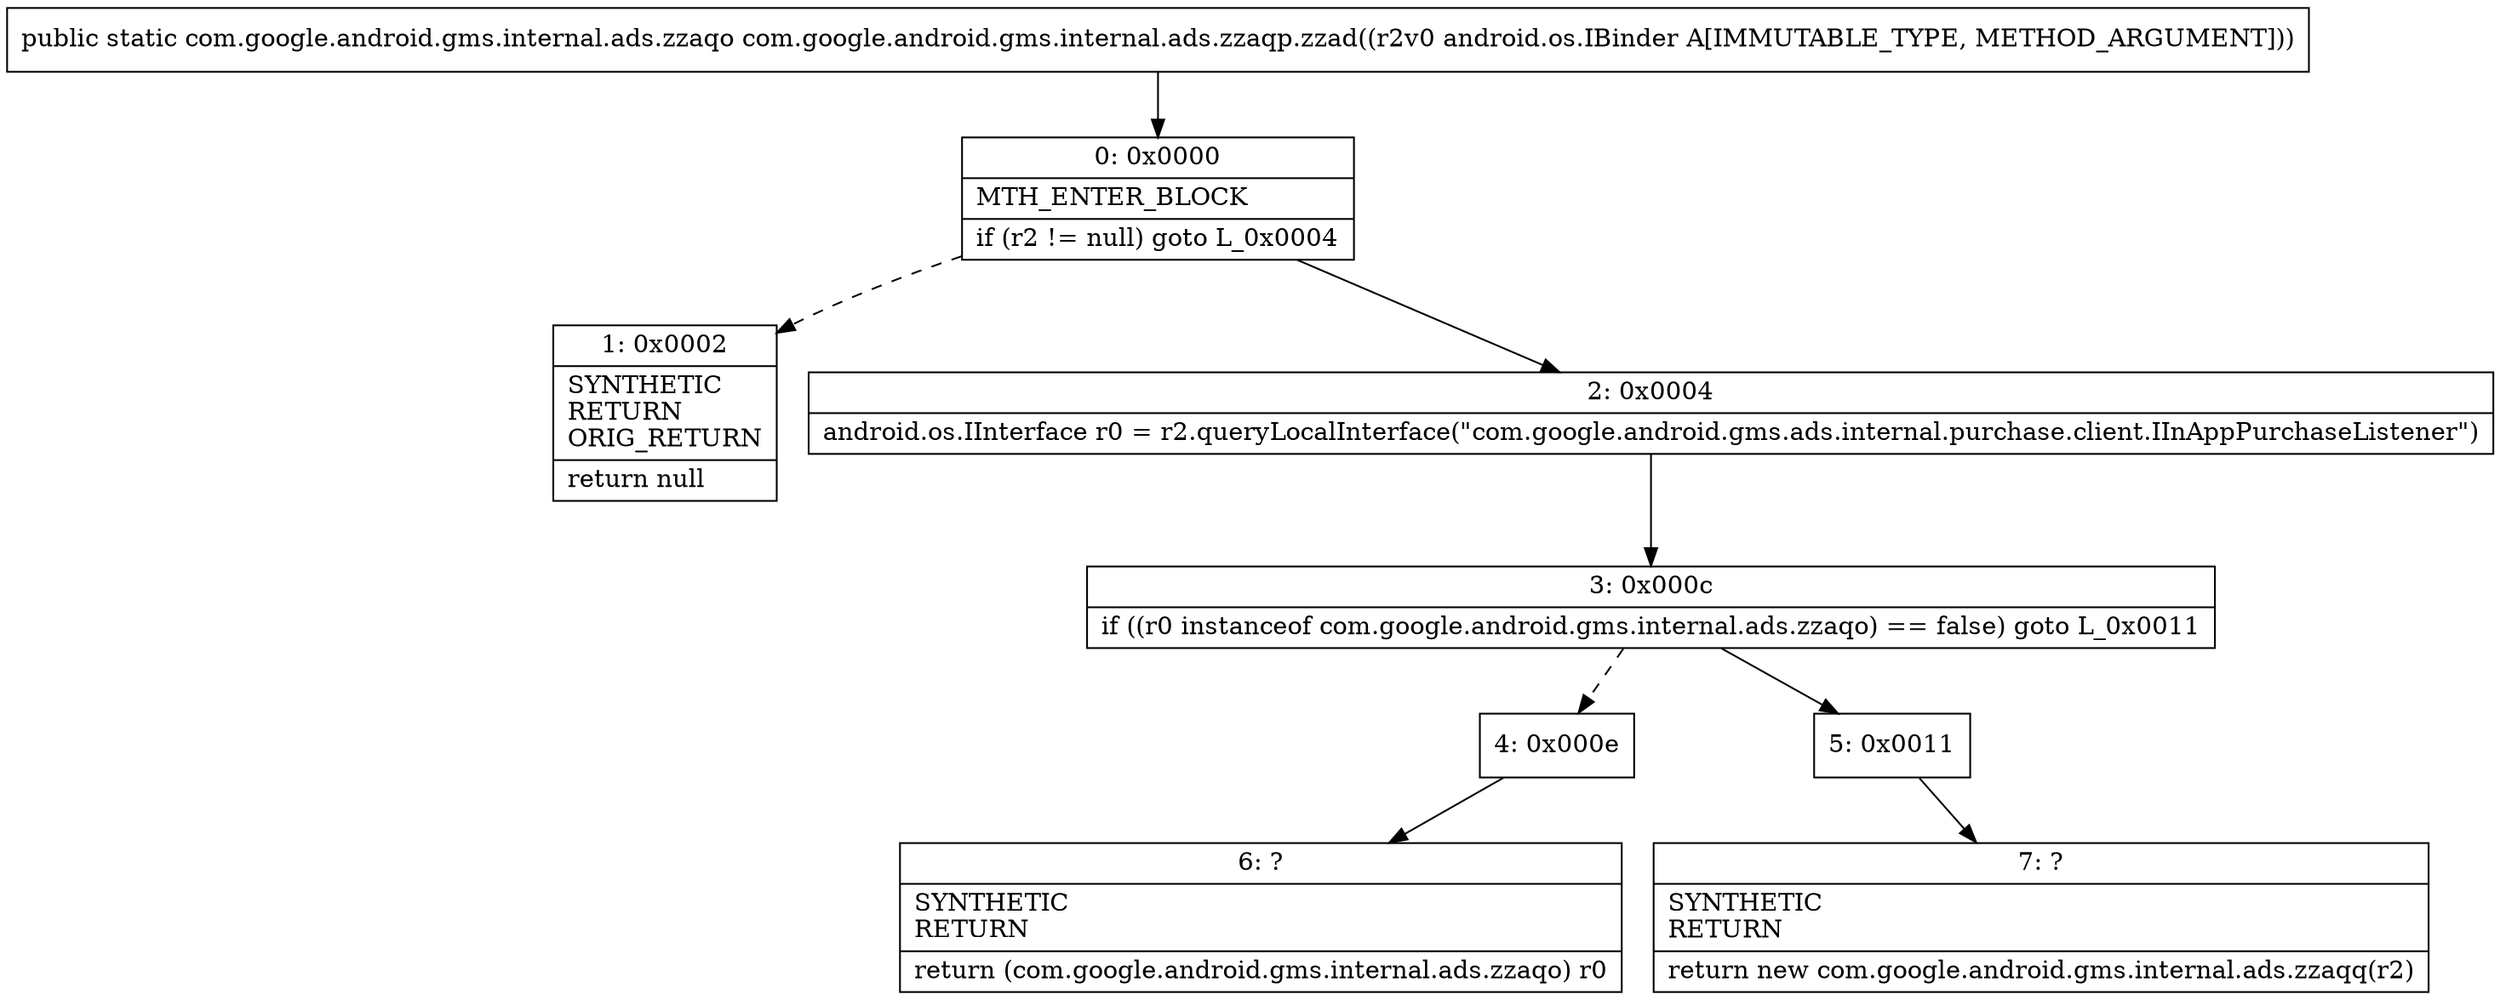 digraph "CFG forcom.google.android.gms.internal.ads.zzaqp.zzad(Landroid\/os\/IBinder;)Lcom\/google\/android\/gms\/internal\/ads\/zzaqo;" {
Node_0 [shape=record,label="{0\:\ 0x0000|MTH_ENTER_BLOCK\l|if (r2 != null) goto L_0x0004\l}"];
Node_1 [shape=record,label="{1\:\ 0x0002|SYNTHETIC\lRETURN\lORIG_RETURN\l|return null\l}"];
Node_2 [shape=record,label="{2\:\ 0x0004|android.os.IInterface r0 = r2.queryLocalInterface(\"com.google.android.gms.ads.internal.purchase.client.IInAppPurchaseListener\")\l}"];
Node_3 [shape=record,label="{3\:\ 0x000c|if ((r0 instanceof com.google.android.gms.internal.ads.zzaqo) == false) goto L_0x0011\l}"];
Node_4 [shape=record,label="{4\:\ 0x000e}"];
Node_5 [shape=record,label="{5\:\ 0x0011}"];
Node_6 [shape=record,label="{6\:\ ?|SYNTHETIC\lRETURN\l|return (com.google.android.gms.internal.ads.zzaqo) r0\l}"];
Node_7 [shape=record,label="{7\:\ ?|SYNTHETIC\lRETURN\l|return new com.google.android.gms.internal.ads.zzaqq(r2)\l}"];
MethodNode[shape=record,label="{public static com.google.android.gms.internal.ads.zzaqo com.google.android.gms.internal.ads.zzaqp.zzad((r2v0 android.os.IBinder A[IMMUTABLE_TYPE, METHOD_ARGUMENT])) }"];
MethodNode -> Node_0;
Node_0 -> Node_1[style=dashed];
Node_0 -> Node_2;
Node_2 -> Node_3;
Node_3 -> Node_4[style=dashed];
Node_3 -> Node_5;
Node_4 -> Node_6;
Node_5 -> Node_7;
}

